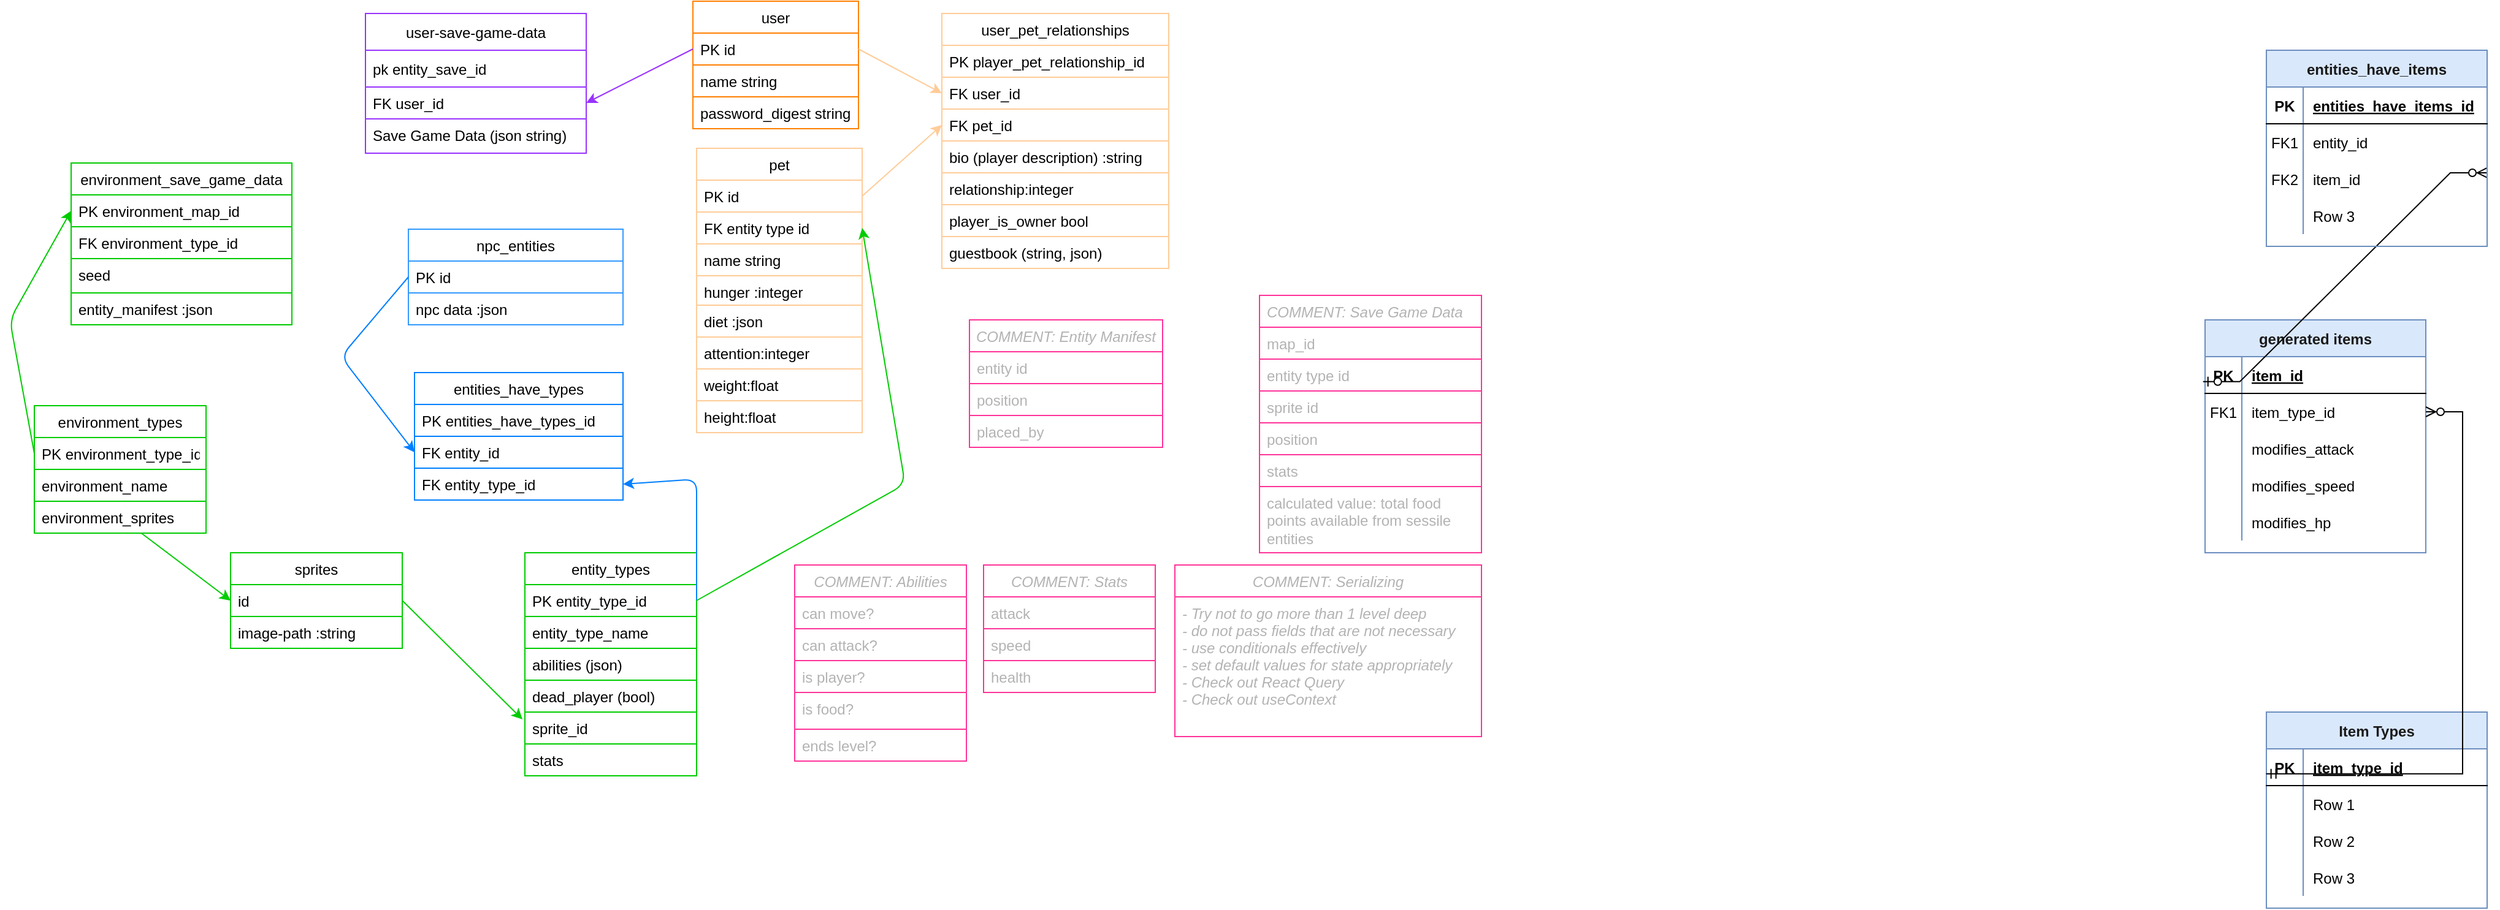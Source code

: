 <mxfile>
    <diagram id="wZi_TubQPqNZDEVaznXr" name="Page-1">
        <mxGraphModel dx="2086" dy="673" grid="1" gridSize="10" guides="1" tooltips="1" connect="1" arrows="1" fold="1" page="1" pageScale="1" pageWidth="850" pageHeight="1100" math="0" shadow="0">
            <root>
                <mxCell id="0"/>
                <mxCell id="1" parent="0"/>
                <mxCell id="14" value="pet" style="swimlane;fontStyle=0;childLayout=stackLayout;horizontal=1;startSize=26;fillColor=none;horizontalStack=0;resizeParent=1;resizeParentMax=0;resizeLast=0;collapsible=1;marginBottom=0;strokeColor=#FFCC99;" parent="1" vertex="1">
                    <mxGeometry x="190" y="120" width="135" height="232" as="geometry"/>
                </mxCell>
                <mxCell id="16" value="PK id  " style="text;strokeColor=#FFCC99;fillColor=none;align=left;verticalAlign=top;spacingLeft=4;spacingRight=4;overflow=hidden;rotatable=0;points=[[0,0.5],[1,0.5]];portConstraint=eastwest;fontStyle=0;startSize=26;" parent="14" vertex="1">
                    <mxGeometry y="26" width="135" height="26" as="geometry"/>
                </mxCell>
                <mxCell id="290" value="FK entity type id" style="text;strokeColor=none;fillColor=none;align=left;verticalAlign=top;spacingLeft=4;spacingRight=4;overflow=hidden;rotatable=0;points=[[0,0.5],[1,0.5]];portConstraint=eastwest;" vertex="1" parent="14">
                    <mxGeometry y="52" width="135" height="26" as="geometry"/>
                </mxCell>
                <mxCell id="15" value="name string" style="text;strokeColor=#FFCC99;fillColor=none;align=left;verticalAlign=top;spacingLeft=4;spacingRight=4;overflow=hidden;rotatable=0;points=[[0,0.5],[1,0.5]];portConstraint=eastwest;fontStyle=0;startSize=26;" parent="14" vertex="1">
                    <mxGeometry y="78" width="135" height="26" as="geometry"/>
                </mxCell>
                <mxCell id="17" value="hunger :integer" style="text;strokeColor=#FFCC99;fillColor=none;align=left;verticalAlign=top;spacingLeft=4;spacingRight=4;overflow=hidden;rotatable=0;points=[[0,0.5],[1,0.5]];portConstraint=eastwest;fontStyle=0;startSize=26;" parent="14" vertex="1">
                    <mxGeometry y="104" width="135" height="24" as="geometry"/>
                </mxCell>
                <mxCell id="272" value="diet :json" style="text;strokeColor=none;fillColor=none;align=left;verticalAlign=top;spacingLeft=4;spacingRight=4;overflow=hidden;rotatable=0;points=[[0,0.5],[1,0.5]];portConstraint=eastwest;" vertex="1" parent="14">
                    <mxGeometry y="128" width="135" height="26" as="geometry"/>
                </mxCell>
                <mxCell id="18" value="attention:integer" style="text;strokeColor=#FFCC99;fillColor=none;align=left;verticalAlign=top;spacingLeft=4;spacingRight=4;overflow=hidden;rotatable=0;points=[[0,0.5],[1,0.5]];portConstraint=eastwest;fontStyle=0;startSize=26;" parent="14" vertex="1">
                    <mxGeometry y="154" width="135" height="26" as="geometry"/>
                </mxCell>
                <mxCell id="19" value="weight:float" style="text;strokeColor=#FFCC99;fillColor=none;align=left;verticalAlign=top;spacingLeft=4;spacingRight=4;overflow=hidden;rotatable=0;points=[[0,0.5],[1,0.5]];portConstraint=eastwest;fontStyle=0;startSize=26;" parent="14" vertex="1">
                    <mxGeometry y="180" width="135" height="26" as="geometry"/>
                </mxCell>
                <mxCell id="20" value="height:float" style="text;strokeColor=#FFCC99;fillColor=none;align=left;verticalAlign=top;spacingLeft=4;spacingRight=4;overflow=hidden;rotatable=0;points=[[0,0.5],[1,0.5]];portConstraint=eastwest;fontStyle=0;startSize=26;" parent="14" vertex="1">
                    <mxGeometry y="206" width="135" height="26" as="geometry"/>
                </mxCell>
                <mxCell id="21" value="user" style="swimlane;fontStyle=0;childLayout=stackLayout;horizontal=1;startSize=26;fillColor=none;horizontalStack=0;resizeParent=1;resizeParentMax=0;resizeLast=0;collapsible=1;marginBottom=0;strokeColor=#FF8000;" parent="1" vertex="1">
                    <mxGeometry x="187" width="135" height="104" as="geometry"/>
                </mxCell>
                <mxCell id="22" value="PK id" style="text;strokeColor=#FF8000;fillColor=none;align=left;verticalAlign=top;spacingLeft=4;spacingRight=4;overflow=hidden;rotatable=0;points=[[0,0.5],[1,0.5]];portConstraint=eastwest;fontStyle=0;startSize=26;" parent="21" vertex="1">
                    <mxGeometry y="26" width="135" height="26" as="geometry"/>
                </mxCell>
                <mxCell id="23" value="name string" style="text;strokeColor=#FF8000;fillColor=none;align=left;verticalAlign=top;spacingLeft=4;spacingRight=4;overflow=hidden;rotatable=0;points=[[0,0.5],[1,0.5]];portConstraint=eastwest;fontStyle=0;startSize=26;" parent="21" vertex="1">
                    <mxGeometry y="52" width="135" height="26" as="geometry"/>
                </mxCell>
                <mxCell id="24" value="password_digest string" style="text;strokeColor=#FF8000;fillColor=none;align=left;verticalAlign=top;spacingLeft=4;spacingRight=4;overflow=hidden;rotatable=0;points=[[0,0.5],[1,0.5]];portConstraint=eastwest;fontStyle=0;startSize=26;" parent="21" vertex="1">
                    <mxGeometry y="78" width="135" height="26" as="geometry"/>
                </mxCell>
                <mxCell id="25" value="user_pet_relationships" style="swimlane;fontStyle=0;childLayout=stackLayout;horizontal=1;startSize=26;fillColor=none;horizontalStack=0;resizeParent=1;resizeParentMax=0;resizeLast=0;collapsible=1;marginBottom=0;strokeColor=#FFCC99;" parent="1" vertex="1">
                    <mxGeometry x="390" y="10" width="185" height="208" as="geometry"/>
                </mxCell>
                <mxCell id="233" value="PK player_pet_relationship_id" style="text;strokeColor=#FFCC99;fillColor=none;align=left;verticalAlign=top;spacingLeft=4;spacingRight=4;overflow=hidden;rotatable=0;points=[[0,0.5],[1,0.5]];portConstraint=eastwest;" parent="25" vertex="1">
                    <mxGeometry y="26" width="185" height="26" as="geometry"/>
                </mxCell>
                <mxCell id="26" value="FK user_id" style="text;strokeColor=#FFCC99;fillColor=none;align=left;verticalAlign=top;spacingLeft=4;spacingRight=4;overflow=hidden;rotatable=0;points=[[0,0.5],[1,0.5]];portConstraint=eastwest;fontStyle=0;startSize=26;" parent="25" vertex="1">
                    <mxGeometry y="52" width="185" height="26" as="geometry"/>
                </mxCell>
                <mxCell id="27" value="FK pet_id" style="text;strokeColor=#FFCC99;fillColor=none;align=left;verticalAlign=top;spacingLeft=4;spacingRight=4;overflow=hidden;rotatable=0;points=[[0,0.5],[1,0.5]];portConstraint=eastwest;fontStyle=0;startSize=26;" parent="25" vertex="1">
                    <mxGeometry y="78" width="185" height="26" as="geometry"/>
                </mxCell>
                <mxCell id="28" value="bio (player description) :string&#10;" style="text;strokeColor=#FFCC99;fillColor=none;align=left;verticalAlign=top;spacingLeft=4;spacingRight=4;overflow=hidden;rotatable=0;points=[[0,0.5],[1,0.5]];portConstraint=eastwest;fontStyle=0;startSize=26;" parent="25" vertex="1">
                    <mxGeometry y="104" width="185" height="26" as="geometry"/>
                </mxCell>
                <mxCell id="29" value="relationship:integer" style="text;strokeColor=#FFCC99;fillColor=none;align=left;verticalAlign=top;spacingLeft=4;spacingRight=4;overflow=hidden;rotatable=0;points=[[0,0.5],[1,0.5]];portConstraint=eastwest;fontStyle=0;startSize=26;" parent="25" vertex="1">
                    <mxGeometry y="130" width="185" height="26" as="geometry"/>
                </mxCell>
                <mxCell id="30" value="player_is_owner bool" style="text;strokeColor=#FFCC99;fillColor=none;align=left;verticalAlign=top;spacingLeft=4;spacingRight=4;overflow=hidden;rotatable=0;points=[[0,0.5],[1,0.5]];portConstraint=eastwest;fontStyle=0;startSize=26;" parent="25" vertex="1">
                    <mxGeometry y="156" width="185" height="26" as="geometry"/>
                </mxCell>
                <mxCell id="31" value="guestbook (string, json)" style="text;strokeColor=#FFCC99;fillColor=none;align=left;verticalAlign=top;spacingLeft=4;spacingRight=4;overflow=hidden;rotatable=0;points=[[0,0.5],[1,0.5]];portConstraint=eastwest;fontStyle=0;startSize=26;" parent="25" vertex="1">
                    <mxGeometry y="182" width="185" height="26" as="geometry"/>
                </mxCell>
                <mxCell id="32" style="edgeStyle=none;html=1;exitX=1;exitY=0.5;exitDx=0;exitDy=0;entryX=0;entryY=0.5;entryDx=0;entryDy=0;strokeColor=#FFCC99;" parent="1" source="22" target="26" edge="1">
                    <mxGeometry relative="1" as="geometry"/>
                </mxCell>
                <mxCell id="33" style="edgeStyle=none;html=1;entryX=0;entryY=0.5;entryDx=0;entryDy=0;exitX=1;exitY=0.5;exitDx=0;exitDy=0;strokeColor=#FFCC99;" parent="1" source="16" target="27" edge="1">
                    <mxGeometry relative="1" as="geometry">
                        <mxPoint x="-100" y="171" as="sourcePoint"/>
                        <mxPoint x="420" y="171" as="targetPoint"/>
                    </mxGeometry>
                </mxCell>
                <mxCell id="34" value="sprites" style="swimlane;fontStyle=0;childLayout=stackLayout;horizontal=1;startSize=26;fillColor=none;horizontalStack=0;resizeParent=1;resizeParentMax=0;resizeLast=0;collapsible=1;marginBottom=0;strokeColor=#00CC00;" parent="1" vertex="1">
                    <mxGeometry x="-190" y="450" width="140" height="78" as="geometry"/>
                </mxCell>
                <mxCell id="35" value="id" style="text;strokeColor=#00CC00;fillColor=none;align=left;verticalAlign=top;spacingLeft=4;spacingRight=4;overflow=hidden;rotatable=0;points=[[0,0.5],[1,0.5]];portConstraint=eastwest;fontStyle=0;startSize=26;" parent="34" vertex="1">
                    <mxGeometry y="26" width="140" height="26" as="geometry"/>
                </mxCell>
                <mxCell id="36" value="image-path :string" style="text;strokeColor=#00CC00;fillColor=none;align=left;verticalAlign=top;spacingLeft=4;spacingRight=4;overflow=hidden;rotatable=0;points=[[0,0.5],[1,0.5]];portConstraint=eastwest;fontStyle=0;startSize=26;" parent="34" vertex="1">
                    <mxGeometry y="52" width="140" height="26" as="geometry"/>
                </mxCell>
                <mxCell id="132" value="Item Types" style="shape=table;startSize=30;container=1;collapsible=1;childLayout=tableLayout;fixedRows=1;rowLines=0;fontStyle=1;align=center;resizeLast=1;fillColor=#dae8fc;strokeColor=#6c8ebf;fontColor=#1A1A1A;" parent="1" vertex="1">
                    <mxGeometry x="1470" y="580" width="180" height="160" as="geometry"/>
                </mxCell>
                <mxCell id="133" value="" style="shape=tableRow;horizontal=0;startSize=0;swimlaneHead=0;swimlaneBody=0;fillColor=none;collapsible=0;dropTarget=0;points=[[0,0.5],[1,0.5]];portConstraint=eastwest;top=0;left=0;right=0;bottom=1;" parent="132" vertex="1">
                    <mxGeometry y="30" width="180" height="30" as="geometry"/>
                </mxCell>
                <mxCell id="134" value="PK" style="shape=partialRectangle;connectable=0;fillColor=none;top=0;left=0;bottom=0;right=0;fontStyle=1;overflow=hidden;" parent="133" vertex="1">
                    <mxGeometry width="30" height="30" as="geometry">
                        <mxRectangle width="30" height="30" as="alternateBounds"/>
                    </mxGeometry>
                </mxCell>
                <mxCell id="135" value="item_type_id" style="shape=partialRectangle;connectable=0;fillColor=none;top=0;left=0;bottom=0;right=0;align=left;spacingLeft=6;fontStyle=5;overflow=hidden;" parent="133" vertex="1">
                    <mxGeometry x="30" width="150" height="30" as="geometry">
                        <mxRectangle width="150" height="30" as="alternateBounds"/>
                    </mxGeometry>
                </mxCell>
                <mxCell id="136" value="" style="shape=tableRow;horizontal=0;startSize=0;swimlaneHead=0;swimlaneBody=0;fillColor=none;collapsible=0;dropTarget=0;points=[[0,0.5],[1,0.5]];portConstraint=eastwest;top=0;left=0;right=0;bottom=0;" parent="132" vertex="1">
                    <mxGeometry y="60" width="180" height="30" as="geometry"/>
                </mxCell>
                <mxCell id="137" value="" style="shape=partialRectangle;connectable=0;fillColor=none;top=0;left=0;bottom=0;right=0;editable=1;overflow=hidden;" parent="136" vertex="1">
                    <mxGeometry width="30" height="30" as="geometry">
                        <mxRectangle width="30" height="30" as="alternateBounds"/>
                    </mxGeometry>
                </mxCell>
                <mxCell id="138" value="Row 1" style="shape=partialRectangle;connectable=0;fillColor=none;top=0;left=0;bottom=0;right=0;align=left;spacingLeft=6;overflow=hidden;" parent="136" vertex="1">
                    <mxGeometry x="30" width="150" height="30" as="geometry">
                        <mxRectangle width="150" height="30" as="alternateBounds"/>
                    </mxGeometry>
                </mxCell>
                <mxCell id="139" value="" style="shape=tableRow;horizontal=0;startSize=0;swimlaneHead=0;swimlaneBody=0;fillColor=none;collapsible=0;dropTarget=0;points=[[0,0.5],[1,0.5]];portConstraint=eastwest;top=0;left=0;right=0;bottom=0;" parent="132" vertex="1">
                    <mxGeometry y="90" width="180" height="30" as="geometry"/>
                </mxCell>
                <mxCell id="140" value="" style="shape=partialRectangle;connectable=0;fillColor=none;top=0;left=0;bottom=0;right=0;editable=1;overflow=hidden;" parent="139" vertex="1">
                    <mxGeometry width="30" height="30" as="geometry">
                        <mxRectangle width="30" height="30" as="alternateBounds"/>
                    </mxGeometry>
                </mxCell>
                <mxCell id="141" value="Row 2" style="shape=partialRectangle;connectable=0;fillColor=none;top=0;left=0;bottom=0;right=0;align=left;spacingLeft=6;overflow=hidden;" parent="139" vertex="1">
                    <mxGeometry x="30" width="150" height="30" as="geometry">
                        <mxRectangle width="150" height="30" as="alternateBounds"/>
                    </mxGeometry>
                </mxCell>
                <mxCell id="142" value="" style="shape=tableRow;horizontal=0;startSize=0;swimlaneHead=0;swimlaneBody=0;fillColor=none;collapsible=0;dropTarget=0;points=[[0,0.5],[1,0.5]];portConstraint=eastwest;top=0;left=0;right=0;bottom=0;" parent="132" vertex="1">
                    <mxGeometry y="120" width="180" height="30" as="geometry"/>
                </mxCell>
                <mxCell id="143" value="" style="shape=partialRectangle;connectable=0;fillColor=none;top=0;left=0;bottom=0;right=0;editable=1;overflow=hidden;" parent="142" vertex="1">
                    <mxGeometry width="30" height="30" as="geometry">
                        <mxRectangle width="30" height="30" as="alternateBounds"/>
                    </mxGeometry>
                </mxCell>
                <mxCell id="144" value="Row 3" style="shape=partialRectangle;connectable=0;fillColor=none;top=0;left=0;bottom=0;right=0;align=left;spacingLeft=6;overflow=hidden;" parent="142" vertex="1">
                    <mxGeometry x="30" width="150" height="30" as="geometry">
                        <mxRectangle width="150" height="30" as="alternateBounds"/>
                    </mxGeometry>
                </mxCell>
                <mxCell id="145" value="generated items" style="shape=table;startSize=30;container=1;collapsible=1;childLayout=tableLayout;fixedRows=1;rowLines=0;fontStyle=1;align=center;resizeLast=1;fillColor=#dae8fc;strokeColor=#6c8ebf;fontColor=#1A1A1A;" parent="1" vertex="1">
                    <mxGeometry x="1420" y="260" width="180" height="190" as="geometry"/>
                </mxCell>
                <mxCell id="146" value="" style="shape=tableRow;horizontal=0;startSize=0;swimlaneHead=0;swimlaneBody=0;fillColor=none;collapsible=0;dropTarget=0;points=[[0,0.5],[1,0.5]];portConstraint=eastwest;top=0;left=0;right=0;bottom=1;" parent="145" vertex="1">
                    <mxGeometry y="30" width="180" height="30" as="geometry"/>
                </mxCell>
                <mxCell id="147" value="PK" style="shape=partialRectangle;connectable=0;fillColor=none;top=0;left=0;bottom=0;right=0;fontStyle=1;overflow=hidden;" parent="146" vertex="1">
                    <mxGeometry width="30" height="30" as="geometry">
                        <mxRectangle width="30" height="30" as="alternateBounds"/>
                    </mxGeometry>
                </mxCell>
                <mxCell id="148" value="item_id" style="shape=partialRectangle;connectable=0;fillColor=none;top=0;left=0;bottom=0;right=0;align=left;spacingLeft=6;fontStyle=5;overflow=hidden;" parent="146" vertex="1">
                    <mxGeometry x="30" width="150" height="30" as="geometry">
                        <mxRectangle width="150" height="30" as="alternateBounds"/>
                    </mxGeometry>
                </mxCell>
                <mxCell id="149" value="" style="shape=tableRow;horizontal=0;startSize=0;swimlaneHead=0;swimlaneBody=0;fillColor=none;collapsible=0;dropTarget=0;points=[[0,0.5],[1,0.5]];portConstraint=eastwest;top=0;left=0;right=0;bottom=0;" parent="145" vertex="1">
                    <mxGeometry y="60" width="180" height="30" as="geometry"/>
                </mxCell>
                <mxCell id="150" value="FK1" style="shape=partialRectangle;connectable=0;fillColor=none;top=0;left=0;bottom=0;right=0;editable=1;overflow=hidden;" parent="149" vertex="1">
                    <mxGeometry width="30" height="30" as="geometry">
                        <mxRectangle width="30" height="30" as="alternateBounds"/>
                    </mxGeometry>
                </mxCell>
                <mxCell id="151" value="item_type_id" style="shape=partialRectangle;connectable=0;fillColor=none;top=0;left=0;bottom=0;right=0;align=left;spacingLeft=6;overflow=hidden;" parent="149" vertex="1">
                    <mxGeometry x="30" width="150" height="30" as="geometry">
                        <mxRectangle width="150" height="30" as="alternateBounds"/>
                    </mxGeometry>
                </mxCell>
                <mxCell id="152" value="" style="shape=tableRow;horizontal=0;startSize=0;swimlaneHead=0;swimlaneBody=0;fillColor=none;collapsible=0;dropTarget=0;points=[[0,0.5],[1,0.5]];portConstraint=eastwest;top=0;left=0;right=0;bottom=0;" parent="145" vertex="1">
                    <mxGeometry y="90" width="180" height="30" as="geometry"/>
                </mxCell>
                <mxCell id="153" value="" style="shape=partialRectangle;connectable=0;fillColor=none;top=0;left=0;bottom=0;right=0;editable=1;overflow=hidden;" parent="152" vertex="1">
                    <mxGeometry width="30" height="30" as="geometry">
                        <mxRectangle width="30" height="30" as="alternateBounds"/>
                    </mxGeometry>
                </mxCell>
                <mxCell id="154" value="modifies_attack" style="shape=partialRectangle;connectable=0;fillColor=none;top=0;left=0;bottom=0;right=0;align=left;spacingLeft=6;overflow=hidden;" parent="152" vertex="1">
                    <mxGeometry x="30" width="150" height="30" as="geometry">
                        <mxRectangle width="150" height="30" as="alternateBounds"/>
                    </mxGeometry>
                </mxCell>
                <mxCell id="155" value="" style="shape=tableRow;horizontal=0;startSize=0;swimlaneHead=0;swimlaneBody=0;fillColor=none;collapsible=0;dropTarget=0;points=[[0,0.5],[1,0.5]];portConstraint=eastwest;top=0;left=0;right=0;bottom=0;" parent="145" vertex="1">
                    <mxGeometry y="120" width="180" height="30" as="geometry"/>
                </mxCell>
                <mxCell id="156" value="" style="shape=partialRectangle;connectable=0;fillColor=none;top=0;left=0;bottom=0;right=0;editable=1;overflow=hidden;" parent="155" vertex="1">
                    <mxGeometry width="30" height="30" as="geometry">
                        <mxRectangle width="30" height="30" as="alternateBounds"/>
                    </mxGeometry>
                </mxCell>
                <mxCell id="157" value="modifies_speed" style="shape=partialRectangle;connectable=0;fillColor=none;top=0;left=0;bottom=0;right=0;align=left;spacingLeft=6;overflow=hidden;" parent="155" vertex="1">
                    <mxGeometry x="30" width="150" height="30" as="geometry">
                        <mxRectangle width="150" height="30" as="alternateBounds"/>
                    </mxGeometry>
                </mxCell>
                <mxCell id="158" value="" style="shape=tableRow;horizontal=0;startSize=0;swimlaneHead=0;swimlaneBody=0;fillColor=none;collapsible=0;dropTarget=0;points=[[0,0.5],[1,0.5]];portConstraint=eastwest;top=0;left=0;right=0;bottom=0;" parent="145" vertex="1">
                    <mxGeometry y="150" width="180" height="30" as="geometry"/>
                </mxCell>
                <mxCell id="159" value="" style="shape=partialRectangle;connectable=0;fillColor=none;top=0;left=0;bottom=0;right=0;editable=1;overflow=hidden;" parent="158" vertex="1">
                    <mxGeometry width="30" height="30" as="geometry">
                        <mxRectangle width="30" height="30" as="alternateBounds"/>
                    </mxGeometry>
                </mxCell>
                <mxCell id="160" value="modifies_hp" style="shape=partialRectangle;connectable=0;fillColor=none;top=0;left=0;bottom=0;right=0;align=left;spacingLeft=6;overflow=hidden;" parent="158" vertex="1">
                    <mxGeometry x="30" width="150" height="30" as="geometry">
                        <mxRectangle width="150" height="30" as="alternateBounds"/>
                    </mxGeometry>
                </mxCell>
                <mxCell id="161" value="" style="edgeStyle=entityRelationEdgeStyle;fontSize=12;html=1;endArrow=ERzeroToMany;startArrow=ERmandOne;rounded=0;exitX=-0.001;exitY=0.679;exitDx=0;exitDy=0;exitPerimeter=0;" parent="1" source="133" target="149" edge="1">
                    <mxGeometry width="100" height="100" relative="1" as="geometry">
                        <mxPoint x="1200" y="967" as="sourcePoint"/>
                        <mxPoint x="1250" y="747" as="targetPoint"/>
                    </mxGeometry>
                </mxCell>
                <mxCell id="162" value="" style="edgeStyle=entityRelationEdgeStyle;fontSize=12;html=1;endArrow=ERzeroToMany;startArrow=ERzeroToOne;rounded=0;exitX=-0.009;exitY=0.679;exitDx=0;exitDy=0;exitPerimeter=0;entryX=1;entryY=0.333;entryDx=0;entryDy=0;entryPerimeter=0;" parent="1" source="146" target="170" edge="1">
                    <mxGeometry width="100" height="100" relative="1" as="geometry">
                        <mxPoint x="830" y="1087" as="sourcePoint"/>
                        <mxPoint x="930" y="987" as="targetPoint"/>
                    </mxGeometry>
                </mxCell>
                <mxCell id="163" value="entities_have_items" style="shape=table;startSize=30;container=1;collapsible=1;childLayout=tableLayout;fixedRows=1;rowLines=0;fontStyle=1;align=center;resizeLast=1;fillColor=#dae8fc;strokeColor=#6c8ebf;fontColor=#1A1A1A;" parent="1" vertex="1">
                    <mxGeometry x="1470" y="40" width="180" height="160" as="geometry"/>
                </mxCell>
                <mxCell id="164" value="" style="shape=tableRow;horizontal=0;startSize=0;swimlaneHead=0;swimlaneBody=0;fillColor=none;collapsible=0;dropTarget=0;points=[[0,0.5],[1,0.5]];portConstraint=eastwest;top=0;left=0;right=0;bottom=1;" parent="163" vertex="1">
                    <mxGeometry y="30" width="180" height="30" as="geometry"/>
                </mxCell>
                <mxCell id="165" value="PK" style="shape=partialRectangle;connectable=0;fillColor=none;top=0;left=0;bottom=0;right=0;fontStyle=1;overflow=hidden;" parent="164" vertex="1">
                    <mxGeometry width="30" height="30" as="geometry">
                        <mxRectangle width="30" height="30" as="alternateBounds"/>
                    </mxGeometry>
                </mxCell>
                <mxCell id="166" value="entities_have_items_id" style="shape=partialRectangle;connectable=0;fillColor=none;top=0;left=0;bottom=0;right=0;align=left;spacingLeft=6;fontStyle=5;overflow=hidden;" parent="164" vertex="1">
                    <mxGeometry x="30" width="150" height="30" as="geometry">
                        <mxRectangle width="150" height="30" as="alternateBounds"/>
                    </mxGeometry>
                </mxCell>
                <mxCell id="167" value="" style="shape=tableRow;horizontal=0;startSize=0;swimlaneHead=0;swimlaneBody=0;fillColor=none;collapsible=0;dropTarget=0;points=[[0,0.5],[1,0.5]];portConstraint=eastwest;top=0;left=0;right=0;bottom=0;" parent="163" vertex="1">
                    <mxGeometry y="60" width="180" height="30" as="geometry"/>
                </mxCell>
                <mxCell id="168" value="FK1" style="shape=partialRectangle;connectable=0;fillColor=none;top=0;left=0;bottom=0;right=0;editable=1;overflow=hidden;" parent="167" vertex="1">
                    <mxGeometry width="30" height="30" as="geometry">
                        <mxRectangle width="30" height="30" as="alternateBounds"/>
                    </mxGeometry>
                </mxCell>
                <mxCell id="169" value="entity_id" style="shape=partialRectangle;connectable=0;fillColor=none;top=0;left=0;bottom=0;right=0;align=left;spacingLeft=6;overflow=hidden;" parent="167" vertex="1">
                    <mxGeometry x="30" width="150" height="30" as="geometry">
                        <mxRectangle width="150" height="30" as="alternateBounds"/>
                    </mxGeometry>
                </mxCell>
                <mxCell id="170" value="" style="shape=tableRow;horizontal=0;startSize=0;swimlaneHead=0;swimlaneBody=0;fillColor=none;collapsible=0;dropTarget=0;points=[[0,0.5],[1,0.5]];portConstraint=eastwest;top=0;left=0;right=0;bottom=0;" parent="163" vertex="1">
                    <mxGeometry y="90" width="180" height="30" as="geometry"/>
                </mxCell>
                <mxCell id="171" value="FK2" style="shape=partialRectangle;connectable=0;fillColor=none;top=0;left=0;bottom=0;right=0;editable=1;overflow=hidden;" parent="170" vertex="1">
                    <mxGeometry width="30" height="30" as="geometry">
                        <mxRectangle width="30" height="30" as="alternateBounds"/>
                    </mxGeometry>
                </mxCell>
                <mxCell id="172" value="item_id" style="shape=partialRectangle;connectable=0;fillColor=none;top=0;left=0;bottom=0;right=0;align=left;spacingLeft=6;overflow=hidden;" parent="170" vertex="1">
                    <mxGeometry x="30" width="150" height="30" as="geometry">
                        <mxRectangle width="150" height="30" as="alternateBounds"/>
                    </mxGeometry>
                </mxCell>
                <mxCell id="173" value="" style="shape=tableRow;horizontal=0;startSize=0;swimlaneHead=0;swimlaneBody=0;fillColor=none;collapsible=0;dropTarget=0;points=[[0,0.5],[1,0.5]];portConstraint=eastwest;top=0;left=0;right=0;bottom=0;" parent="163" vertex="1">
                    <mxGeometry y="120" width="180" height="30" as="geometry"/>
                </mxCell>
                <mxCell id="174" value="" style="shape=partialRectangle;connectable=0;fillColor=none;top=0;left=0;bottom=0;right=0;editable=1;overflow=hidden;" parent="173" vertex="1">
                    <mxGeometry width="30" height="30" as="geometry">
                        <mxRectangle width="30" height="30" as="alternateBounds"/>
                    </mxGeometry>
                </mxCell>
                <mxCell id="175" value="Row 3" style="shape=partialRectangle;connectable=0;fillColor=none;top=0;left=0;bottom=0;right=0;align=left;spacingLeft=6;overflow=hidden;" parent="173" vertex="1">
                    <mxGeometry x="30" width="150" height="30" as="geometry">
                        <mxRectangle width="150" height="30" as="alternateBounds"/>
                    </mxGeometry>
                </mxCell>
                <mxCell id="191" value="user-save-game-data" style="swimlane;fontStyle=0;childLayout=stackLayout;horizontal=1;startSize=30;horizontalStack=0;resizeParent=1;resizeParentMax=0;resizeLast=0;collapsible=1;marginBottom=0;strokeColor=#9933FF;" parent="1" vertex="1">
                    <mxGeometry x="-80" y="10" width="180" height="114" as="geometry"/>
                </mxCell>
                <mxCell id="192" value="pk entity_save_id" style="text;strokeColor=#9933FF;fillColor=none;align=left;verticalAlign=middle;spacingLeft=4;spacingRight=4;overflow=hidden;points=[[0,0.5],[1,0.5]];portConstraint=eastwest;rotatable=0;" parent="191" vertex="1">
                    <mxGeometry y="30" width="180" height="30" as="geometry"/>
                </mxCell>
                <mxCell id="287" value="FK user_id" style="text;strokeColor=none;fillColor=none;align=left;verticalAlign=top;spacingLeft=4;spacingRight=4;overflow=hidden;rotatable=0;points=[[0,0.5],[1,0.5]];portConstraint=eastwest;" vertex="1" parent="191">
                    <mxGeometry y="60" width="180" height="26" as="geometry"/>
                </mxCell>
                <mxCell id="197" value="Save Game Data (json string)" style="text;strokeColor=#9933FF;fillColor=none;align=left;verticalAlign=top;spacingLeft=4;spacingRight=4;overflow=hidden;rotatable=0;points=[[0,0.5],[1,0.5]];portConstraint=eastwest;" parent="191" vertex="1">
                    <mxGeometry y="86" width="180" height="28" as="geometry"/>
                </mxCell>
                <mxCell id="198" value="environment_save_game_data" style="swimlane;fontStyle=0;childLayout=stackLayout;horizontal=1;startSize=26;fillColor=none;horizontalStack=0;resizeParent=1;resizeParentMax=0;resizeLast=0;collapsible=1;marginBottom=0;strokeColor=#00CC00;" parent="1" vertex="1">
                    <mxGeometry x="-320" y="132" width="180" height="132" as="geometry"/>
                </mxCell>
                <mxCell id="199" value="PK environment_map_id" style="text;strokeColor=#00CC00;fillColor=none;align=left;verticalAlign=top;spacingLeft=4;spacingRight=4;overflow=hidden;rotatable=0;points=[[0,0.5],[1,0.5]];portConstraint=eastwest;" parent="198" vertex="1">
                    <mxGeometry y="26" width="180" height="26" as="geometry"/>
                </mxCell>
                <mxCell id="209" value="FK environment_type_id" style="text;strokeColor=#00CC00;fillColor=none;align=left;verticalAlign=top;spacingLeft=4;spacingRight=4;overflow=hidden;rotatable=0;points=[[0,0.5],[1,0.5]];portConstraint=eastwest;" parent="198" vertex="1">
                    <mxGeometry y="52" width="180" height="26" as="geometry"/>
                </mxCell>
                <mxCell id="200" value="seed" style="text;strokeColor=#00CC00;fillColor=none;align=left;verticalAlign=top;spacingLeft=4;spacingRight=4;overflow=hidden;rotatable=0;points=[[0,0.5],[1,0.5]];portConstraint=eastwest;" parent="198" vertex="1">
                    <mxGeometry y="78" width="180" height="28" as="geometry"/>
                </mxCell>
                <mxCell id="273" value="entity_manifest :json" style="text;strokeColor=none;fillColor=none;align=left;verticalAlign=top;spacingLeft=4;spacingRight=4;overflow=hidden;rotatable=0;points=[[0,0.5],[1,0.5]];portConstraint=eastwest;" vertex="1" parent="198">
                    <mxGeometry y="106" width="180" height="26" as="geometry"/>
                </mxCell>
                <mxCell id="204" value="environment_types" style="swimlane;fontStyle=0;childLayout=stackLayout;horizontal=1;startSize=26;fillColor=none;horizontalStack=0;resizeParent=1;resizeParentMax=0;resizeLast=0;collapsible=1;marginBottom=0;strokeColor=#00CC00;" parent="1" vertex="1">
                    <mxGeometry x="-350" y="330" width="140" height="104" as="geometry"/>
                </mxCell>
                <mxCell id="206" value="PK environment_type_id" style="text;strokeColor=#00CC00;fillColor=none;align=left;verticalAlign=top;spacingLeft=4;spacingRight=4;overflow=hidden;rotatable=0;points=[[0,0.5],[1,0.5]];portConstraint=eastwest;" parent="204" vertex="1">
                    <mxGeometry y="26" width="140" height="26" as="geometry"/>
                </mxCell>
                <mxCell id="208" value="environment_name" style="text;strokeColor=#00CC00;fillColor=none;align=left;verticalAlign=top;spacingLeft=4;spacingRight=4;overflow=hidden;rotatable=0;points=[[0,0.5],[1,0.5]];portConstraint=eastwest;" parent="204" vertex="1">
                    <mxGeometry y="52" width="140" height="26" as="geometry"/>
                </mxCell>
                <mxCell id="207" value="environment_sprites" style="text;strokeColor=#00CC00;fillColor=none;align=left;verticalAlign=top;spacingLeft=4;spacingRight=4;overflow=hidden;rotatable=0;points=[[0,0.5],[1,0.5]];portConstraint=eastwest;" parent="204" vertex="1">
                    <mxGeometry y="78" width="140" height="26" as="geometry"/>
                </mxCell>
                <mxCell id="214" value="entities_have_types" style="swimlane;fontStyle=0;childLayout=stackLayout;horizontal=1;startSize=26;fillColor=none;horizontalStack=0;resizeParent=1;resizeParentMax=0;resizeLast=0;collapsible=1;marginBottom=0;strokeColor=#007FFF;" parent="1" vertex="1">
                    <mxGeometry x="-40" y="303" width="170" height="104" as="geometry"/>
                </mxCell>
                <mxCell id="215" value="PK entities_have_types_id" style="text;strokeColor=#007FFF;fillColor=none;align=left;verticalAlign=top;spacingLeft=4;spacingRight=4;overflow=hidden;rotatable=0;points=[[0,0.5],[1,0.5]];portConstraint=eastwest;" parent="214" vertex="1">
                    <mxGeometry y="26" width="170" height="26" as="geometry"/>
                </mxCell>
                <mxCell id="216" value="FK entity_id" style="text;strokeColor=#007FFF;fillColor=none;align=left;verticalAlign=top;spacingLeft=4;spacingRight=4;overflow=hidden;rotatable=0;points=[[0,0.5],[1,0.5]];portConstraint=eastwest;" parent="214" vertex="1">
                    <mxGeometry y="52" width="170" height="26" as="geometry"/>
                </mxCell>
                <mxCell id="217" value="FK entity_type_id" style="text;strokeColor=#007FFF;fillColor=none;align=left;verticalAlign=top;spacingLeft=4;spacingRight=4;overflow=hidden;rotatable=0;points=[[0,0.5],[1,0.5]];portConstraint=eastwest;" parent="214" vertex="1">
                    <mxGeometry y="78" width="170" height="26" as="geometry"/>
                </mxCell>
                <mxCell id="218" value="entity_types" style="swimlane;fontStyle=0;childLayout=stackLayout;horizontal=1;startSize=26;fillColor=none;horizontalStack=0;resizeParent=1;resizeParentMax=0;resizeLast=0;collapsible=1;marginBottom=0;strokeColor=#00CC00;" parent="1" vertex="1">
                    <mxGeometry x="50" y="450" width="140" height="182" as="geometry"/>
                </mxCell>
                <mxCell id="219" value="PK entity_type_id" style="text;strokeColor=#00CC00;fillColor=none;align=left;verticalAlign=top;spacingLeft=4;spacingRight=4;overflow=hidden;rotatable=0;points=[[0,0.5],[1,0.5]];portConstraint=eastwest;" parent="218" vertex="1">
                    <mxGeometry y="26" width="140" height="26" as="geometry"/>
                </mxCell>
                <mxCell id="220" value="entity_type_name" style="text;strokeColor=#00CC00;fillColor=none;align=left;verticalAlign=top;spacingLeft=4;spacingRight=4;overflow=hidden;rotatable=0;points=[[0,0.5],[1,0.5]];portConstraint=eastwest;" parent="218" vertex="1">
                    <mxGeometry y="52" width="140" height="26" as="geometry"/>
                </mxCell>
                <mxCell id="223" value="abilities (json)" style="text;strokeColor=#00CC00;fillColor=none;align=left;verticalAlign=top;spacingLeft=4;spacingRight=4;overflow=hidden;rotatable=0;points=[[0,0.5],[1,0.5]];portConstraint=eastwest;" parent="218" vertex="1">
                    <mxGeometry y="78" width="140" height="26" as="geometry"/>
                </mxCell>
                <mxCell id="229" value="dead_player (bool)" style="text;strokeColor=#00CC00;fillColor=none;align=left;verticalAlign=top;spacingLeft=4;spacingRight=4;overflow=hidden;rotatable=0;points=[[0,0.5],[1,0.5]];portConstraint=eastwest;" parent="218" vertex="1">
                    <mxGeometry y="104" width="140" height="26" as="geometry"/>
                </mxCell>
                <mxCell id="230" value="sprite_id" style="text;strokeColor=#00CC00;fillColor=none;align=left;verticalAlign=top;spacingLeft=4;spacingRight=4;overflow=hidden;rotatable=0;points=[[0,0.5],[1,0.5]];portConstraint=eastwest;" parent="218" vertex="1">
                    <mxGeometry y="130" width="140" height="26" as="geometry"/>
                </mxCell>
                <mxCell id="231" value="stats" style="text;strokeColor=#00CC00;fillColor=none;align=left;verticalAlign=top;spacingLeft=4;spacingRight=4;overflow=hidden;rotatable=0;points=[[0,0.5],[1,0.5]];portConstraint=eastwest;" parent="218" vertex="1">
                    <mxGeometry y="156" width="140" height="26" as="geometry"/>
                </mxCell>
                <mxCell id="224" value="COMMENT: Abilities" style="swimlane;fontStyle=2;childLayout=stackLayout;horizontal=1;startSize=26;fillColor=none;horizontalStack=0;resizeParent=1;resizeParentMax=0;resizeLast=0;collapsible=1;marginBottom=0;strokeColor=#FF3399;fontColor=#B3B3B3;" parent="1" vertex="1">
                    <mxGeometry x="270" y="460" width="140" height="160" as="geometry"/>
                </mxCell>
                <mxCell id="225" value="can move?" style="text;strokeColor=#FF3399;fillColor=none;align=left;verticalAlign=top;spacingLeft=4;spacingRight=4;overflow=hidden;rotatable=0;points=[[0,0.5],[1,0.5]];portConstraint=eastwest;fontColor=#B3B3B3;" parent="224" vertex="1">
                    <mxGeometry y="26" width="140" height="26" as="geometry"/>
                </mxCell>
                <mxCell id="226" value="can attack?" style="text;strokeColor=#FF3399;fillColor=none;align=left;verticalAlign=top;spacingLeft=4;spacingRight=4;overflow=hidden;rotatable=0;points=[[0,0.5],[1,0.5]];portConstraint=eastwest;fontColor=#B3B3B3;" parent="224" vertex="1">
                    <mxGeometry y="52" width="140" height="26" as="geometry"/>
                </mxCell>
                <mxCell id="227" value="is player?" style="text;strokeColor=#FF3399;fillColor=none;align=left;verticalAlign=top;spacingLeft=4;spacingRight=4;overflow=hidden;rotatable=0;points=[[0,0.5],[1,0.5]];portConstraint=eastwest;fontColor=#B3B3B3;" parent="224" vertex="1">
                    <mxGeometry y="78" width="140" height="26" as="geometry"/>
                </mxCell>
                <mxCell id="270" value="is food?" style="text;strokeColor=#FF3399;fillColor=none;align=left;verticalAlign=top;spacingLeft=4;spacingRight=4;overflow=hidden;points=[[0,0.5],[1,0.5]];portConstraint=eastwest;rotatable=0;fontColor=#B3B3B3;" vertex="1" parent="224">
                    <mxGeometry y="104" width="140" height="30" as="geometry"/>
                </mxCell>
                <mxCell id="228" value="ends level?" style="text;strokeColor=#FF3399;fillColor=none;align=left;verticalAlign=top;spacingLeft=4;spacingRight=4;overflow=hidden;rotatable=0;points=[[0,0.5],[1,0.5]];portConstraint=eastwest;fontColor=#B3B3B3;" parent="224" vertex="1">
                    <mxGeometry y="134" width="140" height="26" as="geometry"/>
                </mxCell>
                <mxCell id="243" style="edgeStyle=none;html=1;exitX=0;exitY=0.5;exitDx=0;exitDy=0;entryX=1;entryY=0.5;entryDx=0;entryDy=0;fillColor=#6a00ff;strokeColor=#9933FF;" parent="1" source="22" target="287" edge="1">
                    <mxGeometry relative="1" as="geometry">
                        <mxPoint x="-100" y="70" as="targetPoint"/>
                    </mxGeometry>
                </mxCell>
                <mxCell id="247" style="edgeStyle=none;html=1;exitX=1;exitY=0.5;exitDx=0;exitDy=0;entryX=1;entryY=0.5;entryDx=0;entryDy=0;strokeColor=#007FFF;" parent="1" source="219" target="217" edge="1">
                    <mxGeometry relative="1" as="geometry">
                        <Array as="points">
                            <mxPoint x="190" y="390"/>
                        </Array>
                    </mxGeometry>
                </mxCell>
                <mxCell id="249" style="edgeStyle=none;html=1;entryX=-0.014;entryY=0.23;entryDx=0;entryDy=0;entryPerimeter=0;exitX=1;exitY=0.5;exitDx=0;exitDy=0;strokeColor=#00CC00;" parent="1" source="35" target="230" edge="1">
                    <mxGeometry relative="1" as="geometry"/>
                </mxCell>
                <mxCell id="252" style="edgeStyle=none;html=1;entryX=0;entryY=0.5;entryDx=0;entryDy=0;strokeColor=#00CC00;" parent="1" source="207" target="35" edge="1">
                    <mxGeometry relative="1" as="geometry"/>
                </mxCell>
                <mxCell id="253" style="edgeStyle=none;html=1;entryX=0;entryY=0.5;entryDx=0;entryDy=0;exitX=0;exitY=0.5;exitDx=0;exitDy=0;strokeColor=#00CC00;" parent="1" source="206" target="199" edge="1">
                    <mxGeometry relative="1" as="geometry">
                        <Array as="points">
                            <mxPoint x="-370" y="260"/>
                        </Array>
                    </mxGeometry>
                </mxCell>
                <mxCell id="254" value="COMMENT: Stats" style="swimlane;fontStyle=2;childLayout=stackLayout;horizontal=1;startSize=26;fillColor=none;horizontalStack=0;resizeParent=1;resizeParentMax=0;resizeLast=0;collapsible=1;marginBottom=0;strokeColor=#FF3399;fontColor=#B3B3B3;" parent="1" vertex="1">
                    <mxGeometry x="424" y="460" width="140" height="104" as="geometry"/>
                </mxCell>
                <mxCell id="255" value="attack" style="text;strokeColor=#FF3399;fillColor=none;align=left;verticalAlign=top;spacingLeft=4;spacingRight=4;overflow=hidden;rotatable=0;points=[[0,0.5],[1,0.5]];portConstraint=eastwest;fontColor=#B3B3B3;" parent="254" vertex="1">
                    <mxGeometry y="26" width="140" height="26" as="geometry"/>
                </mxCell>
                <mxCell id="256" value="speed" style="text;strokeColor=#FF3399;fillColor=none;align=left;verticalAlign=top;spacingLeft=4;spacingRight=4;overflow=hidden;rotatable=0;points=[[0,0.5],[1,0.5]];portConstraint=eastwest;fontColor=#B3B3B3;" parent="254" vertex="1">
                    <mxGeometry y="52" width="140" height="26" as="geometry"/>
                </mxCell>
                <mxCell id="257" value="health" style="text;strokeColor=#FF3399;fillColor=none;align=left;verticalAlign=top;spacingLeft=4;spacingRight=4;overflow=hidden;rotatable=0;points=[[0,0.5],[1,0.5]];portConstraint=eastwest;fontColor=#B3B3B3;" parent="254" vertex="1">
                    <mxGeometry y="78" width="140" height="26" as="geometry"/>
                </mxCell>
                <mxCell id="259" value="COMMENT: Serializing" style="swimlane;fontStyle=2;childLayout=stackLayout;horizontal=1;startSize=26;horizontalStack=0;resizeParent=1;resizeParentMax=0;resizeLast=0;collapsible=1;marginBottom=0;strokeColor=#FF3399;fillColor=none;fontColor=#B3B3B3;" parent="1" vertex="1">
                    <mxGeometry x="580" y="460" width="250" height="140" as="geometry"/>
                </mxCell>
                <mxCell id="262" value="- Try not to go more than 1 level deep&#10;- do not pass fields that are not necessary&#10;- use conditionals effectively&#10;- set default values for state appropriately&#10;- Check out React Query&#10;- Check out useContext&#10; " style="text;align=left;verticalAlign=top;spacingLeft=4;spacingRight=4;overflow=hidden;rotatable=0;points=[[0,0.5],[1,0.5]];portConstraint=eastwest;strokeColor=#FF3399;fontColor=#B3B3B3;fontStyle=2;startSize=26;" parent="259" vertex="1">
                    <mxGeometry y="26" width="250" height="114" as="geometry"/>
                </mxCell>
                <mxCell id="263" value="COMMENT: Save Game Data" style="swimlane;fontStyle=2;childLayout=stackLayout;horizontal=1;startSize=26;horizontalStack=0;resizeParent=1;resizeParentMax=0;resizeLast=0;collapsible=1;marginBottom=0;strokeColor=#FF3399;align=left;verticalAlign=top;fillColor=none;fontColor=#B3B3B3;gradientColor=none;spacingLeft=4;spacingRight=4;" parent="1" vertex="1">
                    <mxGeometry x="649" y="240" width="181" height="210" as="geometry"/>
                </mxCell>
                <mxCell id="264" value="map_id" style="text;align=left;verticalAlign=top;spacingLeft=4;spacingRight=4;overflow=hidden;rotatable=0;points=[[0,0.5],[1,0.5]];portConstraint=eastwest;strokeColor=#FF3399;fontColor=#B3B3B3;" parent="263" vertex="1">
                    <mxGeometry y="26" width="181" height="26" as="geometry"/>
                </mxCell>
                <mxCell id="265" value="entity type id" style="text;align=left;verticalAlign=top;spacingLeft=4;spacingRight=4;overflow=hidden;rotatable=0;points=[[0,0.5],[1,0.5]];portConstraint=eastwest;strokeColor=#FF3399;fontColor=#B3B3B3;" parent="263" vertex="1">
                    <mxGeometry y="52" width="181" height="26" as="geometry"/>
                </mxCell>
                <mxCell id="268" value="sprite id" style="text;align=left;verticalAlign=top;spacingLeft=4;spacingRight=4;overflow=hidden;rotatable=0;points=[[0,0.5],[1,0.5]];portConstraint=eastwest;strokeColor=#FF3399;fontColor=#B3B3B3;" parent="263" vertex="1">
                    <mxGeometry y="78" width="181" height="26" as="geometry"/>
                </mxCell>
                <mxCell id="266" value="position" style="text;align=left;verticalAlign=top;spacingLeft=4;spacingRight=4;overflow=hidden;rotatable=0;points=[[0,0.5],[1,0.5]];portConstraint=eastwest;strokeColor=#FF3399;fontColor=#B3B3B3;" parent="263" vertex="1">
                    <mxGeometry y="104" width="181" height="26" as="geometry"/>
                </mxCell>
                <mxCell id="267" value="stats" style="text;align=left;verticalAlign=top;spacingLeft=4;spacingRight=4;overflow=hidden;rotatable=0;points=[[0,0.5],[1,0.5]];portConstraint=eastwest;strokeColor=#FF3399;fontColor=#B3B3B3;" parent="263" vertex="1">
                    <mxGeometry y="130" width="181" height="26" as="geometry"/>
                </mxCell>
                <mxCell id="271" value="calculated value: total food points available from sessile entities" style="text;strokeColor=#FF3399;fillColor=none;align=left;verticalAlign=top;spacingLeft=4;spacingRight=4;overflow=hidden;points=[[0,0.5],[1,0.5]];portConstraint=eastwest;rotatable=0;fontColor=#B3B3B3;whiteSpace=wrap;" vertex="1" parent="263">
                    <mxGeometry y="156" width="181" height="54" as="geometry"/>
                </mxCell>
                <mxCell id="274" value="COMMENT: Entity Manifest" style="swimlane;fontStyle=2;childLayout=stackLayout;horizontal=1;startSize=26;fillColor=none;horizontalStack=0;resizeParent=1;resizeParentMax=0;resizeLast=0;collapsible=1;marginBottom=0;strokeColor=#FF3399;fontColor=#B3B3B3;" vertex="1" parent="1">
                    <mxGeometry x="412.5" y="260" width="157.5" height="104" as="geometry"/>
                </mxCell>
                <mxCell id="275" value="entity id" style="text;strokeColor=#FF3399;fillColor=none;align=left;verticalAlign=top;spacingLeft=4;spacingRight=4;overflow=hidden;rotatable=0;points=[[0,0.5],[1,0.5]];portConstraint=eastwest;fontColor=#B3B3B3;" vertex="1" parent="274">
                    <mxGeometry y="26" width="157.5" height="26" as="geometry"/>
                </mxCell>
                <mxCell id="276" value="position" style="text;strokeColor=#FF3399;fillColor=none;align=left;verticalAlign=top;spacingLeft=4;spacingRight=4;overflow=hidden;rotatable=0;points=[[0,0.5],[1,0.5]];portConstraint=eastwest;fontColor=#B3B3B3;" vertex="1" parent="274">
                    <mxGeometry y="52" width="157.5" height="26" as="geometry"/>
                </mxCell>
                <mxCell id="277" value="placed_by" style="text;strokeColor=#FF3399;fillColor=none;align=left;verticalAlign=top;spacingLeft=4;spacingRight=4;overflow=hidden;rotatable=0;points=[[0,0.5],[1,0.5]];portConstraint=eastwest;fontColor=#B3B3B3;" vertex="1" parent="274">
                    <mxGeometry y="78" width="157.5" height="26" as="geometry"/>
                </mxCell>
                <mxCell id="280" value="npc_entities" style="swimlane;fontStyle=0;childLayout=stackLayout;horizontal=1;startSize=26;fillColor=none;horizontalStack=0;resizeParent=1;resizeParentMax=0;resizeLast=0;collapsible=1;marginBottom=0;strokeColor=#3399FF;" vertex="1" parent="1">
                    <mxGeometry x="-45" y="186" width="175" height="78" as="geometry"/>
                </mxCell>
                <mxCell id="281" value="PK id" style="text;strokeColor=#3399FF;fillColor=none;align=left;verticalAlign=top;spacingLeft=4;spacingRight=4;overflow=hidden;rotatable=0;points=[[0,0.5],[1,0.5]];portConstraint=eastwest;" vertex="1" parent="280">
                    <mxGeometry y="26" width="175" height="26" as="geometry"/>
                </mxCell>
                <mxCell id="284" value="npc data :json" style="text;strokeColor=#3399FF;fillColor=none;align=left;verticalAlign=top;spacingLeft=4;spacingRight=4;overflow=hidden;rotatable=0;points=[[0,0.5],[1,0.5]];portConstraint=eastwest;" vertex="1" parent="280">
                    <mxGeometry y="52" width="175" height="26" as="geometry"/>
                </mxCell>
                <mxCell id="289" style="edgeStyle=none;html=1;exitX=0;exitY=0.5;exitDx=0;exitDy=0;entryX=0;entryY=0.5;entryDx=0;entryDy=0;strokeColor=#007FFF;" edge="1" parent="1" source="281" target="216">
                    <mxGeometry relative="1" as="geometry">
                        <Array as="points">
                            <mxPoint x="-100" y="290"/>
                        </Array>
                    </mxGeometry>
                </mxCell>
                <mxCell id="291" style="edgeStyle=none;html=1;exitX=1;exitY=0.5;exitDx=0;exitDy=0;entryX=1;entryY=0.5;entryDx=0;entryDy=0;strokeColor=#00CC00;" edge="1" parent="1" source="219" target="290">
                    <mxGeometry relative="1" as="geometry">
                        <Array as="points">
                            <mxPoint x="360" y="394"/>
                        </Array>
                        <mxPoint x="247" y="493" as="sourcePoint"/>
                        <mxPoint x="187" y="398" as="targetPoint"/>
                    </mxGeometry>
                </mxCell>
            </root>
        </mxGraphModel>
    </diagram>
</mxfile>